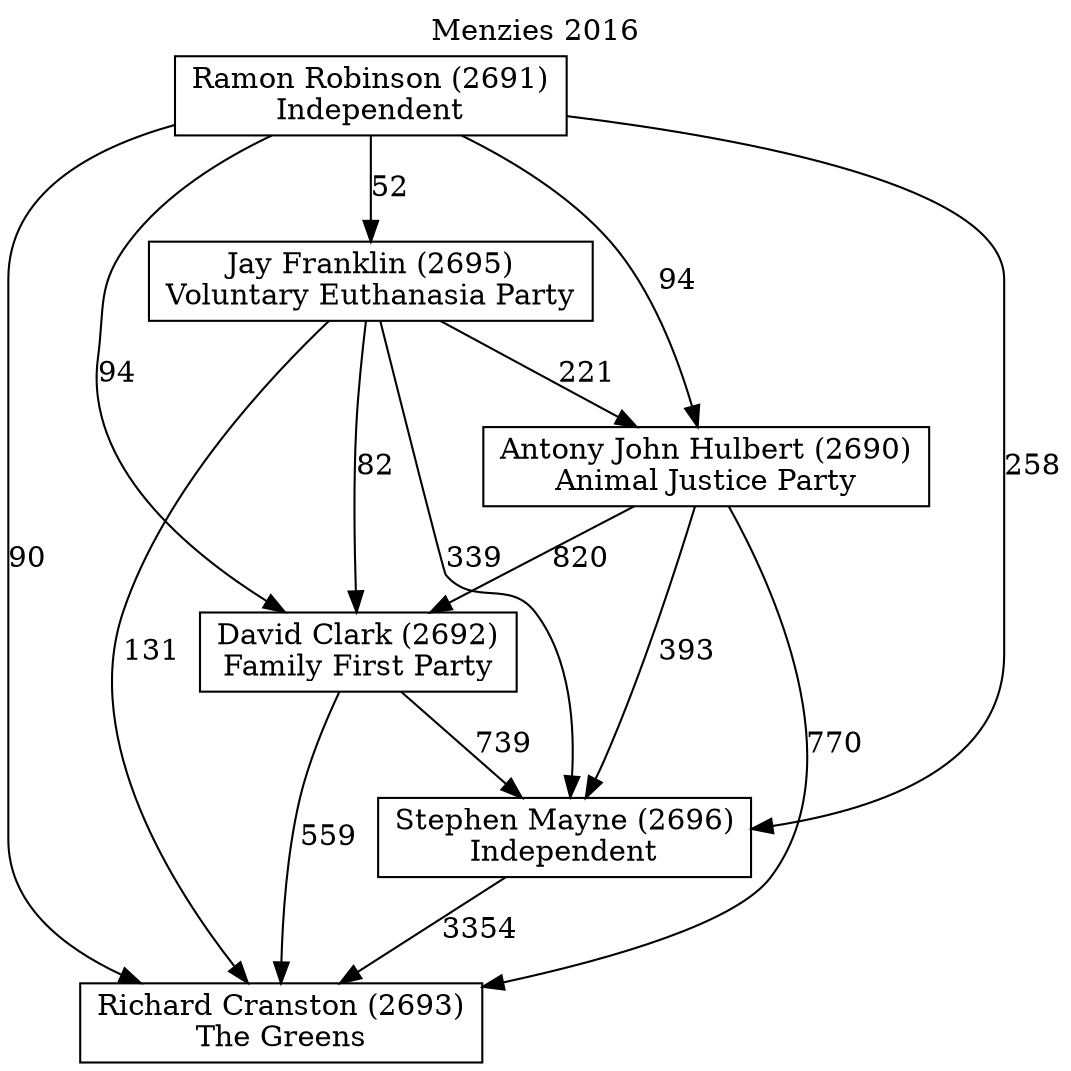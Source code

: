 // House preference flow
digraph "Richard Cranston (2693)_Menzies_2016" {
	graph [label="Menzies 2016" labelloc=t mclimit=10]
	node [shape=box]
	"Richard Cranston (2693)" [label="Richard Cranston (2693)
The Greens"]
	"Jay Franklin (2695)" [label="Jay Franklin (2695)
Voluntary Euthanasia Party"]
	"Ramon Robinson (2691)" [label="Ramon Robinson (2691)
Independent"]
	"David Clark (2692)" [label="David Clark (2692)
Family First Party"]
	"Antony John Hulbert (2690)" [label="Antony John Hulbert (2690)
Animal Justice Party"]
	"Stephen Mayne (2696)" [label="Stephen Mayne (2696)
Independent"]
	"Ramon Robinson (2691)" -> "David Clark (2692)" [label=94]
	"Ramon Robinson (2691)" -> "Richard Cranston (2693)" [label=90]
	"Jay Franklin (2695)" -> "Antony John Hulbert (2690)" [label=221]
	"Jay Franklin (2695)" -> "David Clark (2692)" [label=82]
	"Jay Franklin (2695)" -> "Stephen Mayne (2696)" [label=339]
	"David Clark (2692)" -> "Richard Cranston (2693)" [label=559]
	"Ramon Robinson (2691)" -> "Jay Franklin (2695)" [label=52]
	"Ramon Robinson (2691)" -> "Antony John Hulbert (2690)" [label=94]
	"Jay Franklin (2695)" -> "Richard Cranston (2693)" [label=131]
	"Stephen Mayne (2696)" -> "Richard Cranston (2693)" [label=3354]
	"Ramon Robinson (2691)" -> "Stephen Mayne (2696)" [label=258]
	"Antony John Hulbert (2690)" -> "Stephen Mayne (2696)" [label=393]
	"David Clark (2692)" -> "Stephen Mayne (2696)" [label=739]
	"Antony John Hulbert (2690)" -> "Richard Cranston (2693)" [label=770]
	"Antony John Hulbert (2690)" -> "David Clark (2692)" [label=820]
}
